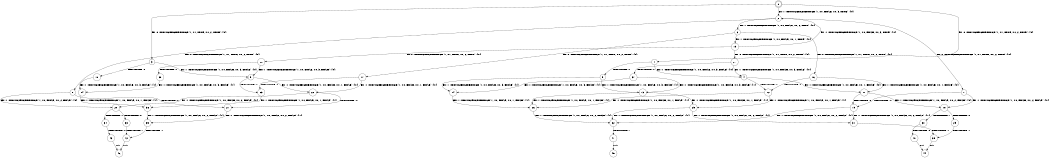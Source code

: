 digraph BCG {
size = "7, 10.5";
center = TRUE;
node [shape = circle];
0 [peripheries = 2];
0 -> 1 [label = "EX !0 !ATOMIC_EXCH_BRANCH (1, +1, TRUE, +0, 2, TRUE) !{0}"];
0 -> 2 [label = "EX !1 !ATOMIC_EXCH_BRANCH (1, +0, FALSE, +0, 3, TRUE) !{0}"];
0 -> 3 [label = "EX !0 !ATOMIC_EXCH_BRANCH (1, +1, TRUE, +0, 2, TRUE) !{0}"];
1 -> 4 [label = "EX !1 !ATOMIC_EXCH_BRANCH (1, +0, FALSE, +0, 3, FALSE) !{0}"];
1 -> 5 [label = "TERMINATE !0"];
2 -> 6 [label = "EX !1 !ATOMIC_EXCH_BRANCH (1, +0, FALSE, +0, 2, TRUE) !{0}"];
2 -> 7 [label = "EX !0 !ATOMIC_EXCH_BRANCH (1, +1, TRUE, +0, 2, TRUE) !{0}"];
2 -> 8 [label = "EX !0 !ATOMIC_EXCH_BRANCH (1, +1, TRUE, +0, 2, TRUE) !{0}"];
3 -> 9 [label = "EX !1 !ATOMIC_EXCH_BRANCH (1, +0, FALSE, +0, 3, FALSE) !{0}"];
3 -> 10 [label = "TERMINATE !0"];
4 -> 11 [label = "EX !1 !ATOMIC_EXCH_BRANCH (1, +0, FALSE, +0, 1, FALSE) !{0}"];
4 -> 12 [label = "TERMINATE !0"];
5 -> 13 [label = "EX !1 !ATOMIC_EXCH_BRANCH (1, +0, FALSE, +0, 3, FALSE) !{1}"];
5 -> 14 [label = "EX !1 !ATOMIC_EXCH_BRANCH (1, +0, FALSE, +0, 3, FALSE) !{1}"];
6 -> 15 [label = "EX !1 !ATOMIC_EXCH_BRANCH (1, +0, FALSE, +0, 1, TRUE) !{0}"];
6 -> 16 [label = "EX !0 !ATOMIC_EXCH_BRANCH (1, +1, TRUE, +0, 2, TRUE) !{0}"];
6 -> 17 [label = "EX !0 !ATOMIC_EXCH_BRANCH (1, +1, TRUE, +0, 2, TRUE) !{0}"];
7 -> 18 [label = "EX !1 !ATOMIC_EXCH_BRANCH (1, +0, FALSE, +0, 2, FALSE) !{0}"];
7 -> 19 [label = "TERMINATE !0"];
8 -> 20 [label = "EX !1 !ATOMIC_EXCH_BRANCH (1, +0, FALSE, +0, 2, FALSE) !{0}"];
8 -> 21 [label = "TERMINATE !0"];
9 -> 22 [label = "EX !1 !ATOMIC_EXCH_BRANCH (1, +0, FALSE, +0, 1, FALSE) !{0}"];
9 -> 23 [label = "TERMINATE !0"];
10 -> 24 [label = "EX !1 !ATOMIC_EXCH_BRANCH (1, +0, FALSE, +0, 3, FALSE) !{1}"];
11 -> 18 [label = "EX !1 !ATOMIC_EXCH_BRANCH (1, +0, FALSE, +0, 2, FALSE) !{0}"];
11 -> 19 [label = "TERMINATE !0"];
12 -> 25 [label = "EX !1 !ATOMIC_EXCH_BRANCH (1, +0, FALSE, +0, 1, FALSE) !{1}"];
12 -> 26 [label = "EX !1 !ATOMIC_EXCH_BRANCH (1, +0, FALSE, +0, 1, FALSE) !{1}"];
13 -> 25 [label = "EX !1 !ATOMIC_EXCH_BRANCH (1, +0, FALSE, +0, 1, FALSE) !{1}"];
13 -> 26 [label = "EX !1 !ATOMIC_EXCH_BRANCH (1, +0, FALSE, +0, 1, FALSE) !{1}"];
14 -> 26 [label = "EX !1 !ATOMIC_EXCH_BRANCH (1, +0, FALSE, +0, 1, FALSE) !{1}"];
15 -> 2 [label = "EX !1 !ATOMIC_EXCH_BRANCH (1, +0, FALSE, +0, 3, TRUE) !{0}"];
15 -> 27 [label = "EX !0 !ATOMIC_EXCH_BRANCH (1, +1, TRUE, +0, 2, TRUE) !{0}"];
15 -> 28 [label = "EX !0 !ATOMIC_EXCH_BRANCH (1, +1, TRUE, +0, 2, TRUE) !{0}"];
16 -> 11 [label = "EX !1 !ATOMIC_EXCH_BRANCH (1, +0, FALSE, +0, 1, FALSE) !{0}"];
16 -> 12 [label = "TERMINATE !0"];
17 -> 22 [label = "EX !1 !ATOMIC_EXCH_BRANCH (1, +0, FALSE, +0, 1, FALSE) !{0}"];
17 -> 23 [label = "TERMINATE !0"];
18 -> 29 [label = "TERMINATE !0"];
18 -> 30 [label = "TERMINATE !1"];
19 -> 31 [label = "EX !1 !ATOMIC_EXCH_BRANCH (1, +0, FALSE, +0, 2, FALSE) !{1}"];
19 -> 32 [label = "EX !1 !ATOMIC_EXCH_BRANCH (1, +0, FALSE, +0, 2, FALSE) !{1}"];
20 -> 33 [label = "TERMINATE !0"];
20 -> 34 [label = "TERMINATE !1"];
21 -> 35 [label = "EX !1 !ATOMIC_EXCH_BRANCH (1, +0, FALSE, +0, 2, FALSE) !{1}"];
22 -> 20 [label = "EX !1 !ATOMIC_EXCH_BRANCH (1, +0, FALSE, +0, 2, FALSE) !{0}"];
22 -> 21 [label = "TERMINATE !0"];
23 -> 36 [label = "EX !1 !ATOMIC_EXCH_BRANCH (1, +0, FALSE, +0, 1, FALSE) !{1}"];
24 -> 36 [label = "EX !1 !ATOMIC_EXCH_BRANCH (1, +0, FALSE, +0, 1, FALSE) !{1}"];
25 -> 31 [label = "EX !1 !ATOMIC_EXCH_BRANCH (1, +0, FALSE, +0, 2, FALSE) !{1}"];
25 -> 32 [label = "EX !1 !ATOMIC_EXCH_BRANCH (1, +0, FALSE, +0, 2, FALSE) !{1}"];
26 -> 32 [label = "EX !1 !ATOMIC_EXCH_BRANCH (1, +0, FALSE, +0, 2, FALSE) !{1}"];
27 -> 4 [label = "EX !1 !ATOMIC_EXCH_BRANCH (1, +0, FALSE, +0, 3, FALSE) !{0}"];
27 -> 37 [label = "TERMINATE !0"];
28 -> 9 [label = "EX !1 !ATOMIC_EXCH_BRANCH (1, +0, FALSE, +0, 3, FALSE) !{0}"];
28 -> 38 [label = "TERMINATE !0"];
29 -> 39 [label = "TERMINATE !1"];
30 -> 40 [label = "TERMINATE !0"];
31 -> 39 [label = "TERMINATE !1"];
32 -> 41 [label = "TERMINATE !1"];
33 -> 42 [label = "TERMINATE !1"];
34 -> 43 [label = "TERMINATE !0"];
35 -> 42 [label = "TERMINATE !1"];
36 -> 35 [label = "EX !1 !ATOMIC_EXCH_BRANCH (1, +0, FALSE, +0, 2, FALSE) !{1}"];
37 -> 13 [label = "EX !1 !ATOMIC_EXCH_BRANCH (1, +0, FALSE, +0, 3, FALSE) !{1}"];
37 -> 14 [label = "EX !1 !ATOMIC_EXCH_BRANCH (1, +0, FALSE, +0, 3, FALSE) !{1}"];
38 -> 24 [label = "EX !1 !ATOMIC_EXCH_BRANCH (1, +0, FALSE, +0, 3, FALSE) !{1}"];
39 -> 44 [label = "exit"];
40 -> 44 [label = "exit"];
41 -> 45 [label = "exit"];
42 -> 46 [label = "exit"];
43 -> 46 [label = "exit"];
}
